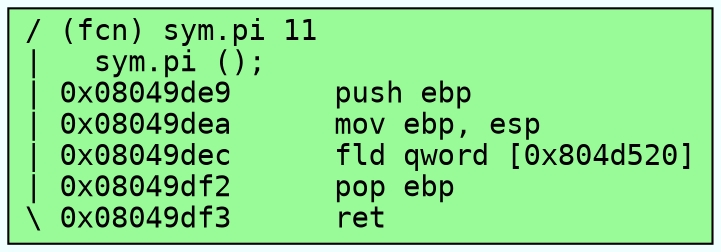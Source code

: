 digraph code {
	graph [bgcolor=azure fontsize=8 fontname="Courier" splines="ortho"];
	node [fillcolor=gray style=filled shape=box];
	edge [arrowhead="normal"];
	"0x08049de9" [URL="sym.pi/0x08049de9", fillcolor="palegreen",color="black", fontname="Courier",label="/ (fcn) sym.pi 11\l|   sym.pi ();\l| 0x08049de9      push ebp\l| 0x08049dea      mov ebp, esp\l| 0x08049dec      fld qword [0x804d520]\l| 0x08049df2      pop ebp\l\\ 0x08049df3      ret\l"]
}
